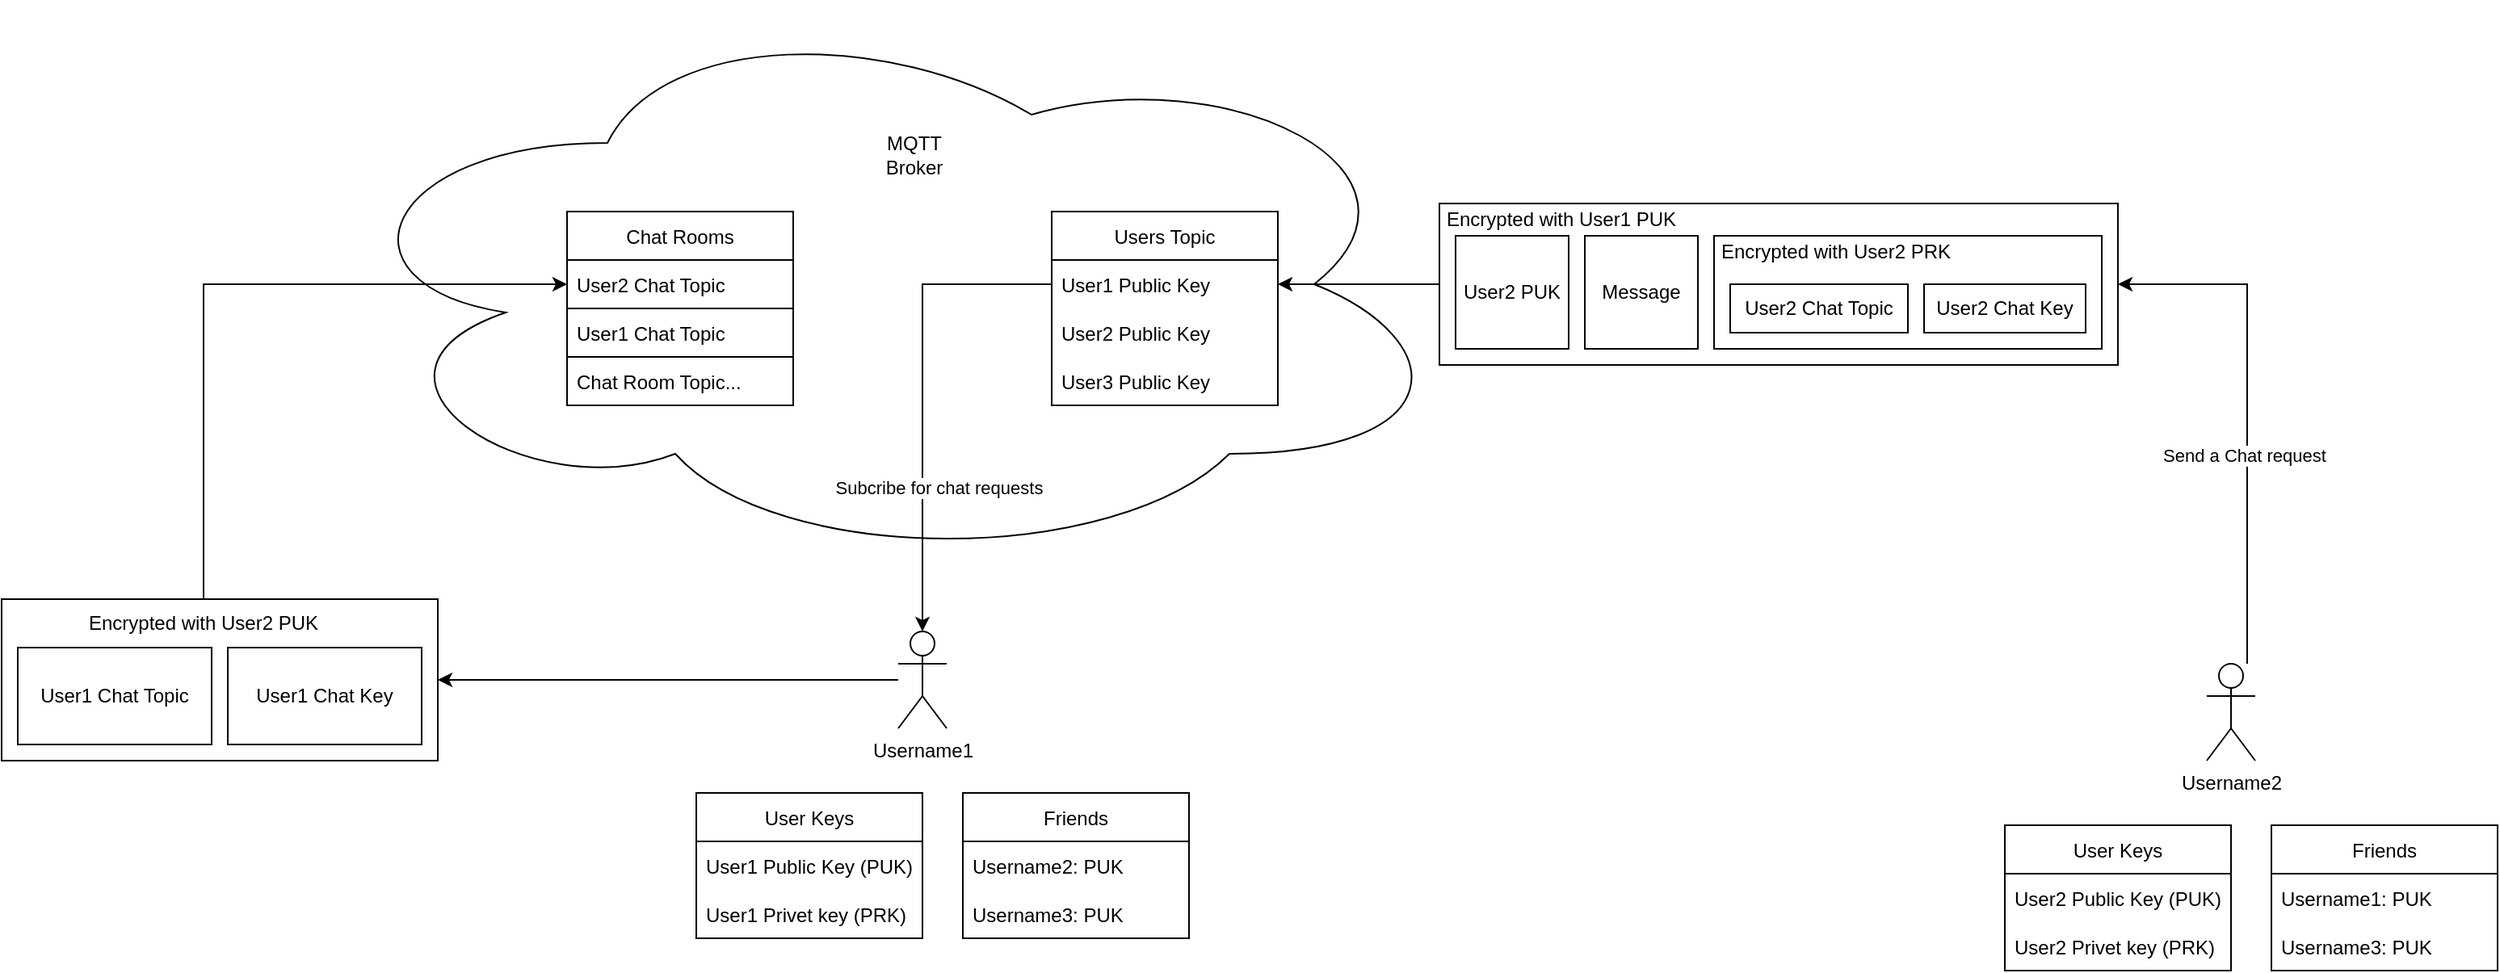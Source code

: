 <mxfile version="20.3.0" type="device" pages="2"><diagram id="CxMkRuBaETRMMlBPtYEw" name="Page-1"><mxGraphModel dx="1796" dy="725" grid="1" gridSize="10" guides="1" tooltips="1" connect="1" arrows="1" fold="1" page="1" pageScale="1" pageWidth="850" pageHeight="1100" math="0" shadow="0"><root><mxCell id="0"/><mxCell id="1" parent="0"/><mxCell id="Q3a-z7HDLKMf1hJB5KU--3" value="" style="ellipse;shape=cloud;whiteSpace=wrap;html=1;" parent="1" vertex="1"><mxGeometry x="-320" y="60" width="700" height="350" as="geometry"/></mxCell><mxCell id="Q3a-z7HDLKMf1hJB5KU--6" value="User Keys" style="swimlane;fontStyle=0;childLayout=stackLayout;horizontal=1;startSize=30;horizontalStack=0;resizeParent=1;resizeParentMax=0;resizeLast=0;collapsible=1;marginBottom=0;" parent="1" vertex="1"><mxGeometry x="-90" y="550" width="140" height="90" as="geometry"/></mxCell><mxCell id="Q3a-z7HDLKMf1hJB5KU--7" value="User1 Public Key (PUK)" style="text;strokeColor=none;fillColor=none;align=left;verticalAlign=middle;spacingLeft=4;spacingRight=4;overflow=hidden;points=[[0,0.5],[1,0.5]];portConstraint=eastwest;rotatable=0;" parent="Q3a-z7HDLKMf1hJB5KU--6" vertex="1"><mxGeometry y="30" width="140" height="30" as="geometry"/></mxCell><mxCell id="Q3a-z7HDLKMf1hJB5KU--8" value="User1 Privet key (PRK)" style="text;strokeColor=none;fillColor=none;align=left;verticalAlign=middle;spacingLeft=4;spacingRight=4;overflow=hidden;points=[[0,0.5],[1,0.5]];portConstraint=eastwest;rotatable=0;" parent="Q3a-z7HDLKMf1hJB5KU--6" vertex="1"><mxGeometry y="60" width="140" height="30" as="geometry"/></mxCell><mxCell id="Q3a-z7HDLKMf1hJB5KU--10" value="Users Topic" style="swimlane;fontStyle=0;childLayout=stackLayout;horizontal=1;startSize=30;horizontalStack=0;resizeParent=1;resizeParentMax=0;resizeLast=0;collapsible=1;marginBottom=0;" parent="1" vertex="1"><mxGeometry x="130" y="190" width="140" height="120" as="geometry"/></mxCell><mxCell id="Q3a-z7HDLKMf1hJB5KU--11" value="User1 Public Key" style="text;strokeColor=none;fillColor=none;align=left;verticalAlign=middle;spacingLeft=4;spacingRight=4;overflow=hidden;points=[[0,0.5],[1,0.5]];portConstraint=eastwest;rotatable=0;" parent="Q3a-z7HDLKMf1hJB5KU--10" vertex="1"><mxGeometry y="30" width="140" height="30" as="geometry"/></mxCell><mxCell id="Q3a-z7HDLKMf1hJB5KU--12" value="User2 Public Key" style="text;strokeColor=none;fillColor=none;align=left;verticalAlign=middle;spacingLeft=4;spacingRight=4;overflow=hidden;points=[[0,0.5],[1,0.5]];portConstraint=eastwest;rotatable=0;" parent="Q3a-z7HDLKMf1hJB5KU--10" vertex="1"><mxGeometry y="60" width="140" height="30" as="geometry"/></mxCell><mxCell id="Q3a-z7HDLKMf1hJB5KU--13" value="User3 Public Key" style="text;strokeColor=none;fillColor=none;align=left;verticalAlign=middle;spacingLeft=4;spacingRight=4;overflow=hidden;points=[[0,0.5],[1,0.5]];portConstraint=eastwest;rotatable=0;" parent="Q3a-z7HDLKMf1hJB5KU--10" vertex="1"><mxGeometry y="90" width="140" height="30" as="geometry"/></mxCell><mxCell id="Q3a-z7HDLKMf1hJB5KU--14" value="Chat Rooms" style="swimlane;fontStyle=0;childLayout=stackLayout;horizontal=1;startSize=30;horizontalStack=0;resizeParent=1;resizeParentMax=0;resizeLast=0;collapsible=1;marginBottom=0;gradientColor=none;strokeColor=default;" parent="1" vertex="1"><mxGeometry x="-170" y="190" width="140" height="120" as="geometry"/></mxCell><mxCell id="Q3a-z7HDLKMf1hJB5KU--15" value="User2 Chat Topic" style="text;strokeColor=none;fillColor=none;align=left;verticalAlign=middle;spacingLeft=4;spacingRight=4;overflow=hidden;points=[[0,0.5],[1,0.5]];portConstraint=eastwest;rotatable=0;" parent="Q3a-z7HDLKMf1hJB5KU--14" vertex="1"><mxGeometry y="30" width="140" height="30" as="geometry"/></mxCell><mxCell id="Q3a-z7HDLKMf1hJB5KU--76" value="User1 Chat Topic" style="text;strokeColor=default;fillColor=none;align=left;verticalAlign=middle;spacingLeft=4;spacingRight=4;overflow=hidden;points=[[0,0.5],[1,0.5]];portConstraint=eastwest;rotatable=0;" parent="Q3a-z7HDLKMf1hJB5KU--14" vertex="1"><mxGeometry y="60" width="140" height="30" as="geometry"/></mxCell><mxCell id="Q3a-z7HDLKMf1hJB5KU--17" value="Chat Room Topic..." style="text;strokeColor=none;fillColor=none;align=left;verticalAlign=middle;spacingLeft=4;spacingRight=4;overflow=hidden;points=[[0,0.5],[1,0.5]];portConstraint=eastwest;rotatable=0;" parent="Q3a-z7HDLKMf1hJB5KU--14" vertex="1"><mxGeometry y="90" width="140" height="30" as="geometry"/></mxCell><mxCell id="Q3a-z7HDLKMf1hJB5KU--58" value="" style="edgeStyle=orthogonalEdgeStyle;rounded=0;orthogonalLoop=1;jettySize=auto;html=1;entryX=1;entryY=0.5;entryDx=0;entryDy=0;exitX=0;exitY=0.5;exitDx=0;exitDy=0;" parent="1" source="Q3a-z7HDLKMf1hJB5KU--19" target="Q3a-z7HDLKMf1hJB5KU--11" edge="1"><mxGeometry relative="1" as="geometry"/></mxCell><mxCell id="Q3a-z7HDLKMf1hJB5KU--19" value="" style="rounded=0;whiteSpace=wrap;html=1;" parent="1" vertex="1"><mxGeometry x="370" y="185" width="420" height="100" as="geometry"/></mxCell><mxCell id="Q3a-z7HDLKMf1hJB5KU--20" value="Encrypted with User1 PUK" style="text;html=1;align=center;verticalAlign=middle;resizable=0;points=[];autosize=1;strokeColor=none;fillColor=none;" parent="1" vertex="1"><mxGeometry x="365" y="185" width="160" height="20" as="geometry"/></mxCell><mxCell id="Q3a-z7HDLKMf1hJB5KU--21" value="" style="rounded=0;whiteSpace=wrap;html=1;" parent="1" vertex="1"><mxGeometry x="540" y="205" width="240" height="70" as="geometry"/></mxCell><mxCell id="Q3a-z7HDLKMf1hJB5KU--23" value="Encrypted with User2 PRK" style="text;html=1;align=center;verticalAlign=middle;resizable=0;points=[];autosize=1;strokeColor=none;fillColor=none;" parent="1" vertex="1"><mxGeometry x="535" y="205" width="160" height="20" as="geometry"/></mxCell><mxCell id="Q3a-z7HDLKMf1hJB5KU--24" value="Message" style="rounded=0;whiteSpace=wrap;html=1;" parent="1" vertex="1"><mxGeometry x="460" y="205" width="70" height="70" as="geometry"/></mxCell><mxCell id="Q3a-z7HDLKMf1hJB5KU--25" value="User2 Chat Topic" style="rounded=0;whiteSpace=wrap;html=1;" parent="1" vertex="1"><mxGeometry x="550" y="235" width="110" height="30" as="geometry"/></mxCell><mxCell id="Q3a-z7HDLKMf1hJB5KU--26" value="User2 Chat Key" style="rounded=0;whiteSpace=wrap;html=1;" parent="1" vertex="1"><mxGeometry x="670" y="235" width="100" height="30" as="geometry"/></mxCell><mxCell id="Q3a-z7HDLKMf1hJB5KU--80" value="" style="edgeStyle=orthogonalEdgeStyle;rounded=0;orthogonalLoop=1;jettySize=auto;html=1;" parent="1" source="Q3a-z7HDLKMf1hJB5KU--28" target="Q3a-z7HDLKMf1hJB5KU--73" edge="1"><mxGeometry relative="1" as="geometry"><mxPoint x="-45" y="480" as="targetPoint"/></mxGeometry></mxCell><mxCell id="Q3a-z7HDLKMf1hJB5KU--28" value="Username1" style="shape=umlActor;verticalLabelPosition=bottom;verticalAlign=top;html=1;outlineConnect=0;" parent="1" vertex="1"><mxGeometry x="35" y="450" width="30" height="60" as="geometry"/></mxCell><mxCell id="Q3a-z7HDLKMf1hJB5KU--29" value="Friends" style="swimlane;fontStyle=0;childLayout=stackLayout;horizontal=1;startSize=30;horizontalStack=0;resizeParent=1;resizeParentMax=0;resizeLast=0;collapsible=1;marginBottom=0;" parent="1" vertex="1"><mxGeometry x="75" y="550" width="140" height="90" as="geometry"/></mxCell><mxCell id="Q3a-z7HDLKMf1hJB5KU--31" value="Username2: PUK" style="text;strokeColor=none;fillColor=none;align=left;verticalAlign=middle;spacingLeft=4;spacingRight=4;overflow=hidden;points=[[0,0.5],[1,0.5]];portConstraint=eastwest;rotatable=0;" parent="Q3a-z7HDLKMf1hJB5KU--29" vertex="1"><mxGeometry y="30" width="140" height="30" as="geometry"/></mxCell><mxCell id="Q3a-z7HDLKMf1hJB5KU--32" value="Username3: PUK" style="text;strokeColor=none;fillColor=none;align=left;verticalAlign=middle;spacingLeft=4;spacingRight=4;overflow=hidden;points=[[0,0.5],[1,0.5]];portConstraint=eastwest;rotatable=0;" parent="Q3a-z7HDLKMf1hJB5KU--29" vertex="1"><mxGeometry y="60" width="140" height="30" as="geometry"/></mxCell><mxCell id="Q3a-z7HDLKMf1hJB5KU--45" value="User2 PUK" style="rounded=0;whiteSpace=wrap;html=1;" parent="1" vertex="1"><mxGeometry x="380" y="205" width="70" height="70" as="geometry"/></mxCell><mxCell id="Q3a-z7HDLKMf1hJB5KU--46" value="User Keys" style="swimlane;fontStyle=0;childLayout=stackLayout;horizontal=1;startSize=30;horizontalStack=0;resizeParent=1;resizeParentMax=0;resizeLast=0;collapsible=1;marginBottom=0;" parent="1" vertex="1"><mxGeometry x="720" y="570" width="140" height="90" as="geometry"/></mxCell><mxCell id="Q3a-z7HDLKMf1hJB5KU--47" value="User2 Public Key (PUK)" style="text;strokeColor=none;fillColor=none;align=left;verticalAlign=middle;spacingLeft=4;spacingRight=4;overflow=hidden;points=[[0,0.5],[1,0.5]];portConstraint=eastwest;rotatable=0;" parent="Q3a-z7HDLKMf1hJB5KU--46" vertex="1"><mxGeometry y="30" width="140" height="30" as="geometry"/></mxCell><mxCell id="Q3a-z7HDLKMf1hJB5KU--48" value="User2 Privet key (PRK)" style="text;strokeColor=none;fillColor=none;align=left;verticalAlign=middle;spacingLeft=4;spacingRight=4;overflow=hidden;points=[[0,0.5],[1,0.5]];portConstraint=eastwest;rotatable=0;" parent="Q3a-z7HDLKMf1hJB5KU--46" vertex="1"><mxGeometry y="60" width="140" height="30" as="geometry"/></mxCell><mxCell id="Q3a-z7HDLKMf1hJB5KU--54" value="" style="edgeStyle=orthogonalEdgeStyle;rounded=0;orthogonalLoop=1;jettySize=auto;html=1;entryX=1;entryY=0.5;entryDx=0;entryDy=0;" parent="1" source="Q3a-z7HDLKMf1hJB5KU--49" target="Q3a-z7HDLKMf1hJB5KU--19" edge="1"><mxGeometry relative="1" as="geometry"><mxPoint x="855" y="180" as="targetPoint"/><Array as="points"><mxPoint x="870" y="235"/></Array></mxGeometry></mxCell><mxCell id="Q3a-z7HDLKMf1hJB5KU--59" value="Send a Chat request" style="edgeLabel;html=1;align=center;verticalAlign=middle;resizable=0;points=[];" parent="Q3a-z7HDLKMf1hJB5KU--54" vertex="1" connectable="0"><mxGeometry x="-0.179" y="2" relative="1" as="geometry"><mxPoint as="offset"/></mxGeometry></mxCell><mxCell id="Q3a-z7HDLKMf1hJB5KU--49" value="Username2" style="shape=umlActor;verticalLabelPosition=bottom;verticalAlign=top;html=1;outlineConnect=0;" parent="1" vertex="1"><mxGeometry x="845" y="470" width="30" height="60" as="geometry"/></mxCell><mxCell id="Q3a-z7HDLKMf1hJB5KU--50" value="Friends" style="swimlane;fontStyle=0;childLayout=stackLayout;horizontal=1;startSize=30;horizontalStack=0;resizeParent=1;resizeParentMax=0;resizeLast=0;collapsible=1;marginBottom=0;" parent="1" vertex="1"><mxGeometry x="885" y="570" width="140" height="90" as="geometry"/></mxCell><mxCell id="Q3a-z7HDLKMf1hJB5KU--51" value="Username1: PUK" style="text;strokeColor=none;fillColor=none;align=left;verticalAlign=middle;spacingLeft=4;spacingRight=4;overflow=hidden;points=[[0,0.5],[1,0.5]];portConstraint=eastwest;rotatable=0;" parent="Q3a-z7HDLKMf1hJB5KU--50" vertex="1"><mxGeometry y="30" width="140" height="30" as="geometry"/></mxCell><mxCell id="Q3a-z7HDLKMf1hJB5KU--52" value="Username3: PUK" style="text;strokeColor=none;fillColor=none;align=left;verticalAlign=middle;spacingLeft=4;spacingRight=4;overflow=hidden;points=[[0,0.5],[1,0.5]];portConstraint=eastwest;rotatable=0;" parent="Q3a-z7HDLKMf1hJB5KU--50" vertex="1"><mxGeometry y="60" width="140" height="30" as="geometry"/></mxCell><mxCell id="Q3a-z7HDLKMf1hJB5KU--64" value="MQTT Broker" style="text;html=1;strokeColor=none;fillColor=none;align=center;verticalAlign=middle;whiteSpace=wrap;rounded=0;" parent="1" vertex="1"><mxGeometry x="15" y="140" width="60" height="30" as="geometry"/></mxCell><mxCell id="Q3a-z7HDLKMf1hJB5KU--70" value="" style="endArrow=classic;html=1;rounded=0;entryX=0.5;entryY=0;entryDx=0;entryDy=0;entryPerimeter=0;exitX=0;exitY=0.5;exitDx=0;exitDy=0;" parent="1" source="Q3a-z7HDLKMf1hJB5KU--11" target="Q3a-z7HDLKMf1hJB5KU--28" edge="1"><mxGeometry width="50" height="50" relative="1" as="geometry"><mxPoint x="220" y="470" as="sourcePoint"/><mxPoint x="330" y="260" as="targetPoint"/><Array as="points"><mxPoint x="50" y="235"/></Array></mxGeometry></mxCell><mxCell id="Q3a-z7HDLKMf1hJB5KU--71" value="Subcribe for chat requests" style="edgeLabel;html=1;align=center;verticalAlign=middle;resizable=0;points=[];" parent="Q3a-z7HDLKMf1hJB5KU--70" vertex="1" connectable="0"><mxGeometry x="-0.035" relative="1" as="geometry"><mxPoint x="10" y="63" as="offset"/></mxGeometry></mxCell><mxCell id="Q3a-z7HDLKMf1hJB5KU--73" value="" style="rounded=0;whiteSpace=wrap;html=1;" parent="1" vertex="1"><mxGeometry x="-520" y="430" width="270" height="100" as="geometry"/></mxCell><mxCell id="Q3a-z7HDLKMf1hJB5KU--82" value="" style="edgeStyle=orthogonalEdgeStyle;rounded=0;orthogonalLoop=1;jettySize=auto;html=1;entryX=0;entryY=0.5;entryDx=0;entryDy=0;" parent="1" source="Q3a-z7HDLKMf1hJB5KU--74" target="Q3a-z7HDLKMf1hJB5KU--15" edge="1"><mxGeometry relative="1" as="geometry"><mxPoint x="-455" y="435" as="targetPoint"/></mxGeometry></mxCell><mxCell id="Q3a-z7HDLKMf1hJB5KU--74" value="Encrypted with User2 PUK" style="text;html=1;strokeColor=none;fillColor=none;align=center;verticalAlign=middle;whiteSpace=wrap;rounded=0;" parent="1" vertex="1"><mxGeometry x="-480" y="430" width="170" height="30" as="geometry"/></mxCell><mxCell id="Q3a-z7HDLKMf1hJB5KU--77" value="User1 Chat Topic" style="rounded=0;whiteSpace=wrap;html=1;" parent="1" vertex="1"><mxGeometry x="-510" y="460" width="120" height="60" as="geometry"/></mxCell><mxCell id="Q3a-z7HDLKMf1hJB5KU--78" value="User1 Chat Key" style="rounded=0;whiteSpace=wrap;html=1;" parent="1" vertex="1"><mxGeometry x="-380" y="460" width="120" height="60" as="geometry"/></mxCell></root></mxGraphModel></diagram><diagram id="wQFC889mVbq0pY0hxIpD" name="Page-2"><mxGraphModel dx="2111" dy="967" grid="1" gridSize="10" guides="1" tooltips="1" connect="1" arrows="1" fold="1" page="1" pageScale="1" pageWidth="850" pageHeight="1100" math="0" shadow="0"><root><mxCell id="0"/><mxCell id="1" parent="0"/><mxCell id="GRluinKZXpdI5Z7pl9NP-1" value="" style="ellipse;shape=cloud;whiteSpace=wrap;html=1;" vertex="1" parent="1"><mxGeometry x="-320" y="60" width="700" height="350" as="geometry"/></mxCell><mxCell id="GRluinKZXpdI5Z7pl9NP-2" value="User Keys" style="swimlane;fontStyle=0;childLayout=stackLayout;horizontal=1;startSize=30;horizontalStack=0;resizeParent=1;resizeParentMax=0;resizeLast=0;collapsible=1;marginBottom=0;" vertex="1" parent="1"><mxGeometry x="-180" y="540" width="140" height="90" as="geometry"/></mxCell><mxCell id="GRluinKZXpdI5Z7pl9NP-3" value="User1 Public Key (PUK)" style="text;strokeColor=none;fillColor=none;align=left;verticalAlign=middle;spacingLeft=4;spacingRight=4;overflow=hidden;points=[[0,0.5],[1,0.5]];portConstraint=eastwest;rotatable=0;" vertex="1" parent="GRluinKZXpdI5Z7pl9NP-2"><mxGeometry y="30" width="140" height="30" as="geometry"/></mxCell><mxCell id="GRluinKZXpdI5Z7pl9NP-4" value="User1 Privet key (PRK)" style="text;strokeColor=none;fillColor=none;align=left;verticalAlign=middle;spacingLeft=4;spacingRight=4;overflow=hidden;points=[[0,0.5],[1,0.5]];portConstraint=eastwest;rotatable=0;" vertex="1" parent="GRluinKZXpdI5Z7pl9NP-2"><mxGeometry y="60" width="140" height="30" as="geometry"/></mxCell><mxCell id="GRluinKZXpdI5Z7pl9NP-5" value="Users Topic" style="swimlane;fontStyle=0;childLayout=stackLayout;horizontal=1;startSize=30;horizontalStack=0;resizeParent=1;resizeParentMax=0;resizeLast=0;collapsible=1;marginBottom=0;" vertex="1" parent="1"><mxGeometry x="130" y="190" width="140" height="120" as="geometry"><mxRectangle x="130" y="190" width="100" height="30" as="alternateBounds"/></mxGeometry></mxCell><mxCell id="GRluinKZXpdI5Z7pl9NP-6" value="User1 Public Key" style="text;strokeColor=none;fillColor=none;align=left;verticalAlign=middle;spacingLeft=4;spacingRight=4;overflow=hidden;points=[[0,0.5],[1,0.5]];portConstraint=eastwest;rotatable=0;" vertex="1" parent="GRluinKZXpdI5Z7pl9NP-5"><mxGeometry y="30" width="140" height="30" as="geometry"/></mxCell><mxCell id="GRluinKZXpdI5Z7pl9NP-7" value="User2 Public Key" style="text;strokeColor=none;fillColor=none;align=left;verticalAlign=middle;spacingLeft=4;spacingRight=4;overflow=hidden;points=[[0,0.5],[1,0.5]];portConstraint=eastwest;rotatable=0;" vertex="1" parent="GRluinKZXpdI5Z7pl9NP-5"><mxGeometry y="60" width="140" height="30" as="geometry"/></mxCell><mxCell id="GRluinKZXpdI5Z7pl9NP-8" value="User3 Public Key" style="text;strokeColor=none;fillColor=none;align=left;verticalAlign=middle;spacingLeft=4;spacingRight=4;overflow=hidden;points=[[0,0.5],[1,0.5]];portConstraint=eastwest;rotatable=0;" vertex="1" parent="GRluinKZXpdI5Z7pl9NP-5"><mxGeometry y="90" width="140" height="30" as="geometry"/></mxCell><mxCell id="GRluinKZXpdI5Z7pl9NP-9" value="Chat Rooms" style="swimlane;fontStyle=0;childLayout=stackLayout;horizontal=1;startSize=30;horizontalStack=0;resizeParent=1;resizeParentMax=0;resizeLast=0;collapsible=1;marginBottom=0;gradientColor=none;strokeColor=default;" vertex="1" parent="1"><mxGeometry x="-170" y="190" width="140" height="120" as="geometry"/></mxCell><mxCell id="GRluinKZXpdI5Z7pl9NP-10" value="User2 Chat Topic" style="text;strokeColor=none;fillColor=none;align=left;verticalAlign=middle;spacingLeft=4;spacingRight=4;overflow=hidden;points=[[0,0.5],[1,0.5]];portConstraint=eastwest;rotatable=0;" vertex="1" parent="GRluinKZXpdI5Z7pl9NP-9"><mxGeometry y="30" width="140" height="30" as="geometry"/></mxCell><mxCell id="GRluinKZXpdI5Z7pl9NP-11" value="User1 Chat Topic" style="text;strokeColor=default;fillColor=none;align=left;verticalAlign=middle;spacingLeft=4;spacingRight=4;overflow=hidden;points=[[0,0.5],[1,0.5]];portConstraint=eastwest;rotatable=0;" vertex="1" parent="GRluinKZXpdI5Z7pl9NP-9"><mxGeometry y="60" width="140" height="30" as="geometry"/></mxCell><mxCell id="GRluinKZXpdI5Z7pl9NP-12" value="Chat Room Topic..." style="text;strokeColor=none;fillColor=none;align=left;verticalAlign=middle;spacingLeft=4;spacingRight=4;overflow=hidden;points=[[0,0.5],[1,0.5]];portConstraint=eastwest;rotatable=0;" vertex="1" parent="GRluinKZXpdI5Z7pl9NP-9"><mxGeometry y="90" width="140" height="30" as="geometry"/></mxCell><mxCell id="GRluinKZXpdI5Z7pl9NP-13" value="" style="edgeStyle=orthogonalEdgeStyle;rounded=0;orthogonalLoop=1;jettySize=auto;html=1;entryX=1;entryY=0.5;entryDx=0;entryDy=0;exitX=0;exitY=0.5;exitDx=0;exitDy=0;" edge="1" parent="1" source="GRluinKZXpdI5Z7pl9NP-14" target="GRluinKZXpdI5Z7pl9NP-6"><mxGeometry relative="1" as="geometry"/></mxCell><mxCell id="GRluinKZXpdI5Z7pl9NP-14" value="" style="rounded=0;whiteSpace=wrap;html=1;" vertex="1" parent="1"><mxGeometry x="370" y="185" width="400" height="100" as="geometry"/></mxCell><mxCell id="GRluinKZXpdI5Z7pl9NP-15" value="Encrypted with User1 PUK" style="text;html=1;align=center;verticalAlign=middle;resizable=0;points=[];autosize=1;strokeColor=none;fillColor=none;" vertex="1" parent="1"><mxGeometry x="365" y="185" width="160" height="20" as="geometry"/></mxCell><mxCell id="GRluinKZXpdI5Z7pl9NP-18" value="Message" style="rounded=0;whiteSpace=wrap;html=1;" vertex="1" parent="1"><mxGeometry x="460" y="205" width="70" height="70" as="geometry"/></mxCell><mxCell id="GRluinKZXpdI5Z7pl9NP-21" value="" style="edgeStyle=orthogonalEdgeStyle;rounded=0;orthogonalLoop=1;jettySize=auto;html=1;" edge="1" parent="1" source="GRluinKZXpdI5Z7pl9NP-22" target="GRluinKZXpdI5Z7pl9NP-39"><mxGeometry relative="1" as="geometry"><mxPoint x="-135" y="470" as="targetPoint"/></mxGeometry></mxCell><mxCell id="GRluinKZXpdI5Z7pl9NP-51" value="Send Message" style="edgeLabel;html=1;align=center;verticalAlign=middle;resizable=0;points=[];" vertex="1" connectable="0" parent="GRluinKZXpdI5Z7pl9NP-21"><mxGeometry x="-0.2" relative="1" as="geometry"><mxPoint x="1" as="offset"/></mxGeometry></mxCell><mxCell id="GRluinKZXpdI5Z7pl9NP-22" value="Username1" style="shape=umlActor;verticalLabelPosition=bottom;verticalAlign=top;html=1;outlineConnect=0;" vertex="1" parent="1"><mxGeometry x="-55" y="440" width="30" height="60" as="geometry"/></mxCell><mxCell id="GRluinKZXpdI5Z7pl9NP-23" value="Friends" style="swimlane;fontStyle=0;childLayout=stackLayout;horizontal=1;startSize=30;horizontalStack=0;resizeParent=1;resizeParentMax=0;resizeLast=0;collapsible=1;marginBottom=0;" vertex="1" parent="1"><mxGeometry x="-15" y="540" width="140" height="90" as="geometry"/></mxCell><mxCell id="GRluinKZXpdI5Z7pl9NP-24" value="Username2: PUK" style="text;strokeColor=none;fillColor=none;align=left;verticalAlign=middle;spacingLeft=4;spacingRight=4;overflow=hidden;points=[[0,0.5],[1,0.5]];portConstraint=eastwest;rotatable=0;" vertex="1" parent="GRluinKZXpdI5Z7pl9NP-23"><mxGeometry y="30" width="140" height="30" as="geometry"/></mxCell><mxCell id="GRluinKZXpdI5Z7pl9NP-25" value="Username3: PUK" style="text;strokeColor=none;fillColor=none;align=left;verticalAlign=middle;spacingLeft=4;spacingRight=4;overflow=hidden;points=[[0,0.5],[1,0.5]];portConstraint=eastwest;rotatable=0;" vertex="1" parent="GRluinKZXpdI5Z7pl9NP-23"><mxGeometry y="60" width="140" height="30" as="geometry"/></mxCell><mxCell id="GRluinKZXpdI5Z7pl9NP-26" value="User2 PUK" style="rounded=0;whiteSpace=wrap;html=1;" vertex="1" parent="1"><mxGeometry x="380" y="205" width="70" height="70" as="geometry"/></mxCell><mxCell id="GRluinKZXpdI5Z7pl9NP-27" value="User Keys" style="swimlane;fontStyle=0;childLayout=stackLayout;horizontal=1;startSize=30;horizontalStack=0;resizeParent=1;resizeParentMax=0;resizeLast=0;collapsible=1;marginBottom=0;" vertex="1" parent="1"><mxGeometry x="720" y="570" width="140" height="90" as="geometry"/></mxCell><mxCell id="GRluinKZXpdI5Z7pl9NP-28" value="User2 Public Key (PUK)" style="text;strokeColor=none;fillColor=none;align=left;verticalAlign=middle;spacingLeft=4;spacingRight=4;overflow=hidden;points=[[0,0.5],[1,0.5]];portConstraint=eastwest;rotatable=0;" vertex="1" parent="GRluinKZXpdI5Z7pl9NP-27"><mxGeometry y="30" width="140" height="30" as="geometry"/></mxCell><mxCell id="GRluinKZXpdI5Z7pl9NP-29" value="User2 Privet key (PRK)" style="text;strokeColor=none;fillColor=none;align=left;verticalAlign=middle;spacingLeft=4;spacingRight=4;overflow=hidden;points=[[0,0.5],[1,0.5]];portConstraint=eastwest;rotatable=0;" vertex="1" parent="GRluinKZXpdI5Z7pl9NP-27"><mxGeometry y="60" width="140" height="30" as="geometry"/></mxCell><mxCell id="GRluinKZXpdI5Z7pl9NP-30" value="" style="edgeStyle=orthogonalEdgeStyle;rounded=0;orthogonalLoop=1;jettySize=auto;html=1;entryX=1;entryY=0.5;entryDx=0;entryDy=0;" edge="1" parent="1" source="GRluinKZXpdI5Z7pl9NP-32" target="GRluinKZXpdI5Z7pl9NP-14"><mxGeometry relative="1" as="geometry"><mxPoint x="855" y="180" as="targetPoint"/><Array as="points"><mxPoint x="870" y="235"/></Array></mxGeometry></mxCell><mxCell id="GRluinKZXpdI5Z7pl9NP-31" value="Send a Chat Request" style="edgeLabel;html=1;align=center;verticalAlign=middle;resizable=0;points=[];" vertex="1" connectable="0" parent="GRluinKZXpdI5Z7pl9NP-30"><mxGeometry x="-0.179" y="2" relative="1" as="geometry"><mxPoint as="offset"/></mxGeometry></mxCell><mxCell id="GRluinKZXpdI5Z7pl9NP-32" value="Username2" style="shape=umlActor;verticalLabelPosition=bottom;verticalAlign=top;html=1;outlineConnect=0;" vertex="1" parent="1"><mxGeometry x="845" y="470" width="30" height="60" as="geometry"/></mxCell><mxCell id="GRluinKZXpdI5Z7pl9NP-33" value="Friends" style="swimlane;fontStyle=0;childLayout=stackLayout;horizontal=1;startSize=30;horizontalStack=0;resizeParent=1;resizeParentMax=0;resizeLast=0;collapsible=1;marginBottom=0;" vertex="1" parent="1"><mxGeometry x="885" y="570" width="140" height="90" as="geometry"/></mxCell><mxCell id="GRluinKZXpdI5Z7pl9NP-34" value="Username1: PUK" style="text;strokeColor=none;fillColor=none;align=left;verticalAlign=middle;spacingLeft=4;spacingRight=4;overflow=hidden;points=[[0,0.5],[1,0.5]];portConstraint=eastwest;rotatable=0;" vertex="1" parent="GRluinKZXpdI5Z7pl9NP-33"><mxGeometry y="30" width="140" height="30" as="geometry"/></mxCell><mxCell id="GRluinKZXpdI5Z7pl9NP-35" value="Username3: PUK" style="text;strokeColor=none;fillColor=none;align=left;verticalAlign=middle;spacingLeft=4;spacingRight=4;overflow=hidden;points=[[0,0.5],[1,0.5]];portConstraint=eastwest;rotatable=0;" vertex="1" parent="GRluinKZXpdI5Z7pl9NP-33"><mxGeometry y="60" width="140" height="30" as="geometry"/></mxCell><mxCell id="GRluinKZXpdI5Z7pl9NP-36" value="MQTT Broker" style="text;html=1;strokeColor=none;fillColor=none;align=center;verticalAlign=middle;whiteSpace=wrap;rounded=0;" vertex="1" parent="1"><mxGeometry x="15" y="140" width="60" height="30" as="geometry"/></mxCell><mxCell id="GRluinKZXpdI5Z7pl9NP-37" value="" style="endArrow=classic;html=1;rounded=0;entryX=0.5;entryY=0;entryDx=0;entryDy=0;entryPerimeter=0;exitX=0;exitY=0.5;exitDx=0;exitDy=0;" edge="1" parent="1" source="GRluinKZXpdI5Z7pl9NP-6" target="GRluinKZXpdI5Z7pl9NP-22"><mxGeometry width="50" height="50" relative="1" as="geometry"><mxPoint x="220" y="470" as="sourcePoint"/><mxPoint x="330" y="260" as="targetPoint"/><Array as="points"><mxPoint x="100" y="235"/></Array></mxGeometry></mxCell><mxCell id="GRluinKZXpdI5Z7pl9NP-38" value="Subcribe for chat requests" style="edgeLabel;html=1;align=center;verticalAlign=middle;resizable=0;points=[];" vertex="1" connectable="0" parent="GRluinKZXpdI5Z7pl9NP-37"><mxGeometry x="-0.035" relative="1" as="geometry"><mxPoint x="-56" y="89" as="offset"/></mxGeometry></mxCell><mxCell id="GRluinKZXpdI5Z7pl9NP-39" value="" style="rounded=0;whiteSpace=wrap;html=1;" vertex="1" parent="1"><mxGeometry x="-610" y="420" width="270" height="100" as="geometry"/></mxCell><mxCell id="GRluinKZXpdI5Z7pl9NP-40" value="" style="edgeStyle=orthogonalEdgeStyle;rounded=0;orthogonalLoop=1;jettySize=auto;html=1;entryX=0;entryY=0.5;entryDx=0;entryDy=0;" edge="1" parent="1" source="GRluinKZXpdI5Z7pl9NP-41" target="GRluinKZXpdI5Z7pl9NP-10"><mxGeometry relative="1" as="geometry"><mxPoint x="-455" y="435" as="targetPoint"/></mxGeometry></mxCell><mxCell id="GRluinKZXpdI5Z7pl9NP-41" value="Encrypted with User2 Chat Key" style="text;html=1;strokeColor=none;fillColor=none;align=center;verticalAlign=middle;whiteSpace=wrap;rounded=0;" vertex="1" parent="1"><mxGeometry x="-570" y="420" width="170" height="30" as="geometry"/></mxCell><mxCell id="GRluinKZXpdI5Z7pl9NP-42" value="User1 Chat Topic" style="rounded=0;whiteSpace=wrap;html=1;" vertex="1" parent="1"><mxGeometry x="-600" y="450" width="120" height="60" as="geometry"/></mxCell><mxCell id="GRluinKZXpdI5Z7pl9NP-43" value="User1 Chat Key" style="rounded=0;whiteSpace=wrap;html=1;" vertex="1" parent="1"><mxGeometry x="-470" y="450" width="120" height="60" as="geometry"/></mxCell><mxCell id="GRluinKZXpdI5Z7pl9NP-45" value="User2 Chat Topic" style="rounded=0;whiteSpace=wrap;html=1;" vertex="1" parent="1"><mxGeometry x="540" y="206" width="110" height="69" as="geometry"/></mxCell><mxCell id="GRluinKZXpdI5Z7pl9NP-46" value="User2 Chat Key" style="rounded=0;whiteSpace=wrap;html=1;" vertex="1" parent="1"><mxGeometry x="660" y="206" width="100" height="69" as="geometry"/></mxCell><mxCell id="GRluinKZXpdI5Z7pl9NP-47" value="" style="endArrow=classic;html=1;rounded=0;exitX=1;exitY=0.5;exitDx=0;exitDy=0;entryX=0.25;entryY=0.1;entryDx=0;entryDy=0;entryPerimeter=0;" edge="1" parent="1" source="GRluinKZXpdI5Z7pl9NP-10" target="GRluinKZXpdI5Z7pl9NP-32"><mxGeometry width="50" height="50" relative="1" as="geometry"><mxPoint x="-90" y="440" as="sourcePoint"/><mxPoint x="-40" y="390" as="targetPoint"/><Array as="points"><mxPoint x="330" y="480"/></Array></mxGeometry></mxCell><mxCell id="GRluinKZXpdI5Z7pl9NP-50" value="Recieve Message" style="edgeLabel;html=1;align=center;verticalAlign=middle;resizable=0;points=[];" vertex="1" connectable="0" parent="GRluinKZXpdI5Z7pl9NP-47"><mxGeometry x="0.432" relative="1" as="geometry"><mxPoint as="offset"/></mxGeometry></mxCell><mxCell id="GRluinKZXpdI5Z7pl9NP-48" value="" style="endArrow=classic;html=1;rounded=0;entryX=1;entryY=0.5;entryDx=0;entryDy=0;" edge="1" parent="1" source="GRluinKZXpdI5Z7pl9NP-32" target="GRluinKZXpdI5Z7pl9NP-11"><mxGeometry width="50" height="50" relative="1" as="geometry"><mxPoint x="360" y="600" as="sourcePoint"/><mxPoint x="410" y="550" as="targetPoint"/><Array as="points"><mxPoint x="320" y="500"/></Array></mxGeometry></mxCell><mxCell id="GRluinKZXpdI5Z7pl9NP-49" value="Send Message" style="edgeLabel;html=1;align=center;verticalAlign=middle;resizable=0;points=[];" vertex="1" connectable="0" parent="GRluinKZXpdI5Z7pl9NP-48"><mxGeometry x="-0.294" y="2" relative="1" as="geometry"><mxPoint x="-1" as="offset"/></mxGeometry></mxCell><mxCell id="GRluinKZXpdI5Z7pl9NP-52" value="" style="endArrow=classic;html=1;rounded=0;exitX=0;exitY=0.5;exitDx=0;exitDy=0;entryX=0.25;entryY=0.1;entryDx=0;entryDy=0;entryPerimeter=0;" edge="1" parent="1" source="GRluinKZXpdI5Z7pl9NP-11" target="GRluinKZXpdI5Z7pl9NP-22"><mxGeometry width="50" height="50" relative="1" as="geometry"><mxPoint x="50" y="470" as="sourcePoint"/><mxPoint x="100" y="420" as="targetPoint"/><Array as="points"><mxPoint x="-440" y="265"/><mxPoint x="-440" y="360"/><mxPoint x="-240" y="360"/><mxPoint x="-240" y="446"/></Array></mxGeometry></mxCell><mxCell id="GRluinKZXpdI5Z7pl9NP-53" value="Recieve Message" style="edgeLabel;html=1;align=center;verticalAlign=middle;resizable=0;points=[];" vertex="1" connectable="0" parent="GRluinKZXpdI5Z7pl9NP-52"><mxGeometry x="0.227" y="2" relative="1" as="geometry"><mxPoint x="-52" as="offset"/></mxGeometry></mxCell></root></mxGraphModel></diagram></mxfile>